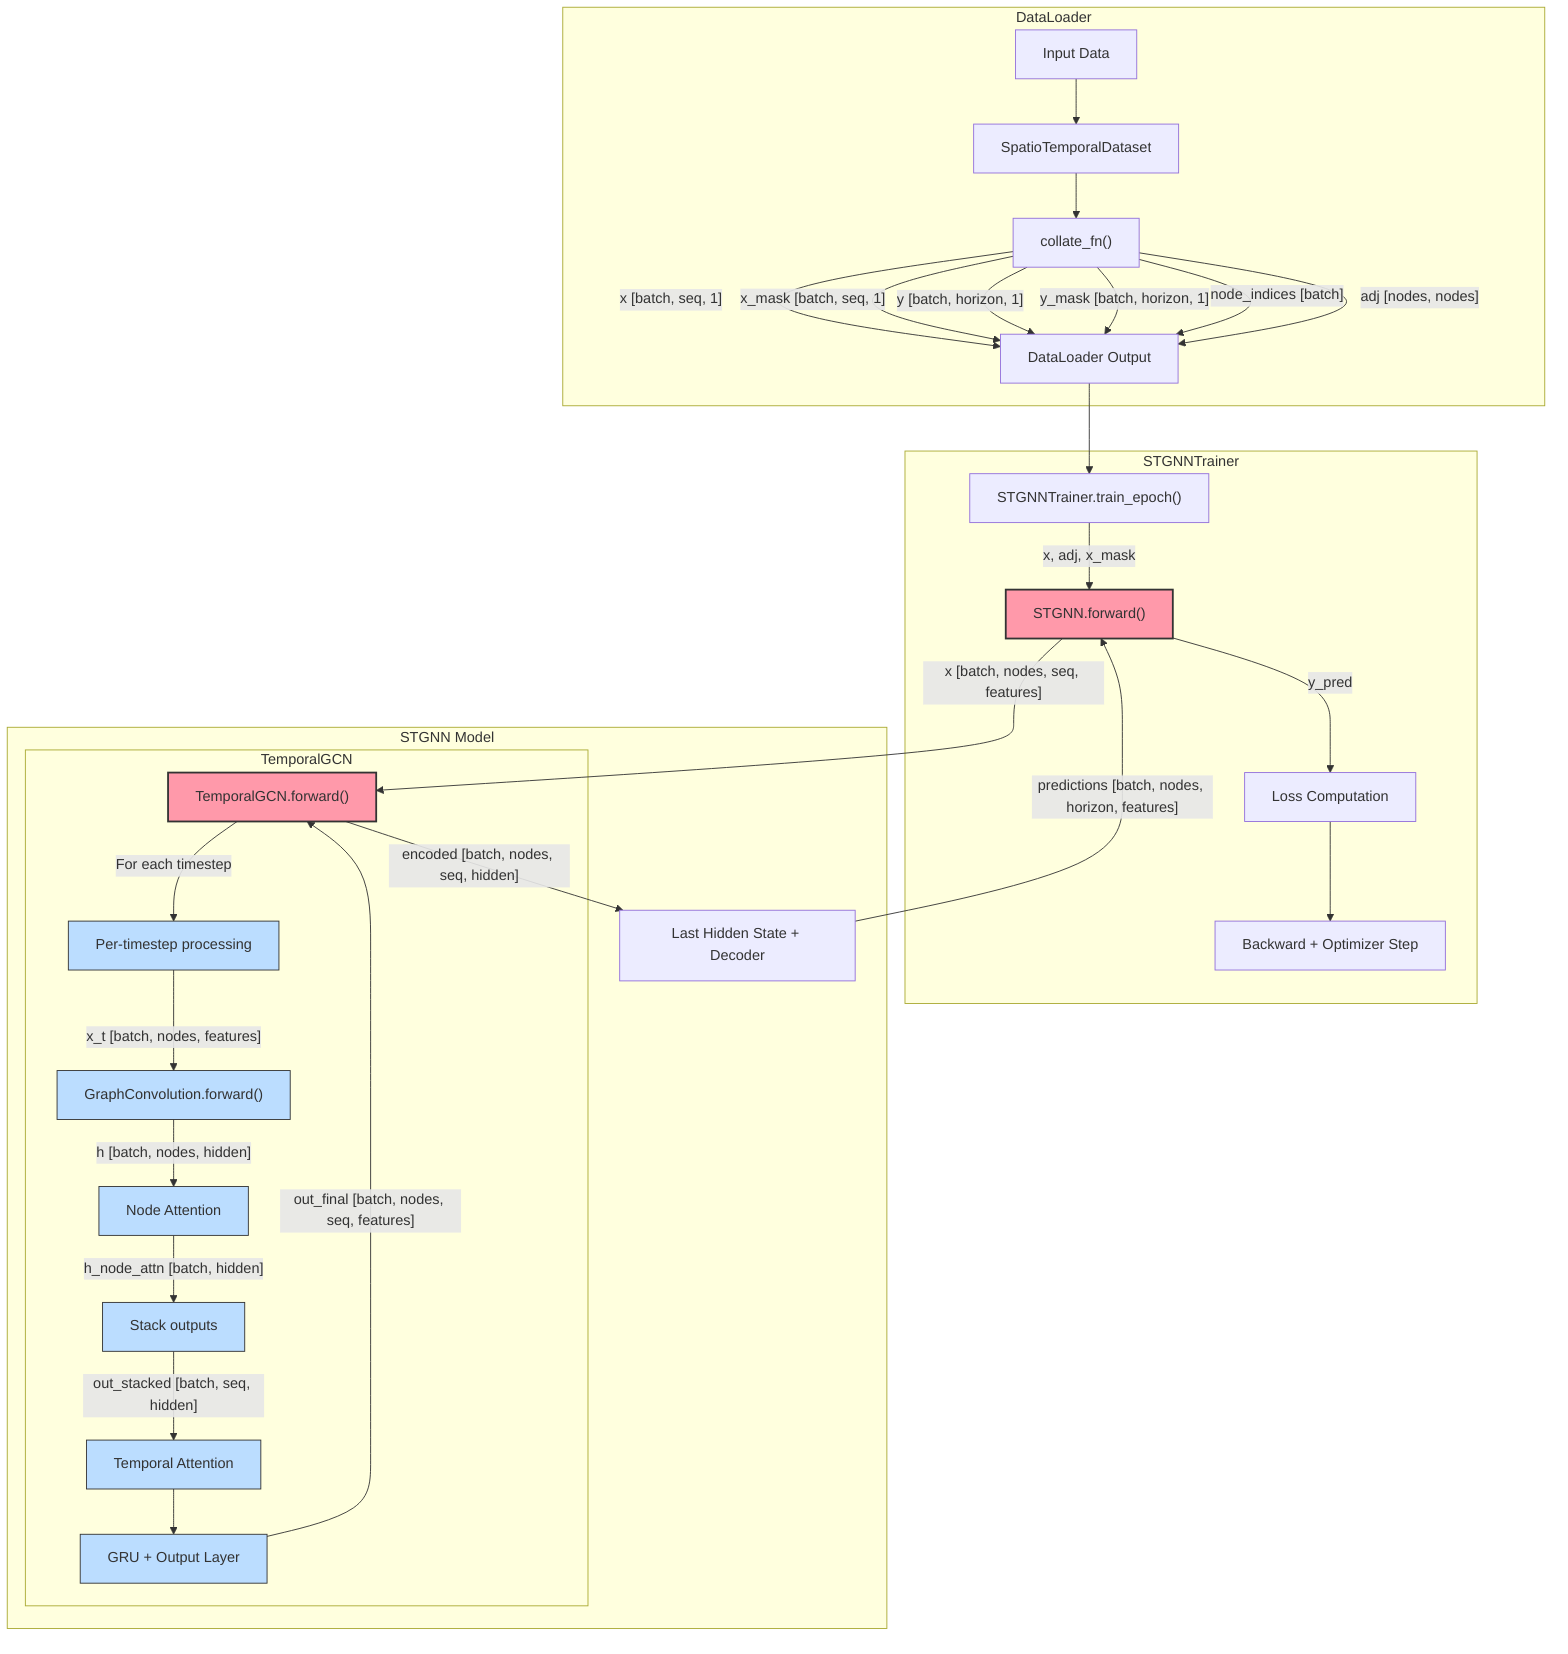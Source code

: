 flowchart TD
    subgraph DataLoader
        A[Input Data] --> B[SpatioTemporalDataset]
        B --> C["collate_fn()"]
        C -->|"x [batch, seq, 1]"| D[DataLoader Output]
        C -->|"x_mask [batch, seq, 1]"| D
        C -->|"y [batch, horizon, 1]"| D
        C -->|"y_mask [batch, horizon, 1]"| D
        C -->|"node_indices [batch]"| D
        C -->|"adj [nodes, nodes]"| D
    end

    D --> E["STGNNTrainer.train_epoch()"]

    subgraph STGNNTrainer
        E -->|"x, adj, x_mask"| F["STGNN.forward()"]
        F -->|"y_pred"| G["Loss Computation"]
        G --> H["Backward + Optimizer Step"]
    end

    subgraph STGNN["STGNN Model"]
        F -->|"x [batch, nodes, seq, features]"| I["TemporalGCN.forward()"]
        I -->|"encoded [batch, nodes, seq, hidden]"| J["Last Hidden State + Decoder"]
        J -->|"predictions [batch, nodes, horizon, features]"| F

        subgraph TemporalGCN
            I -->|"For each timestep"| K["Per-timestep processing"]
            K -->|"x_t [batch, nodes, features]"| L["GraphConvolution.forward()"]
            L -->|"h [batch, nodes, hidden]"| M["Node Attention"]
            M -->|"h_node_attn [batch, hidden]"| N["Stack outputs"]
            N -->|"out_stacked [batch, seq, hidden]"| O["Temporal Attention"]
            O --> P["GRU + Output Layer"]
            P -->|"out_final [batch, nodes, seq, features]"| I
        end
    end

    classDef shapeCheck fill:#f9a,stroke:#333,stroke-width:2px;
    classDef noShapeCheck fill:#bdf,stroke:#333,stroke-width:1px;

    class F shapeCheck;
    class I shapeCheck;
    class K,L,M,N,O,P noShapeCheck;